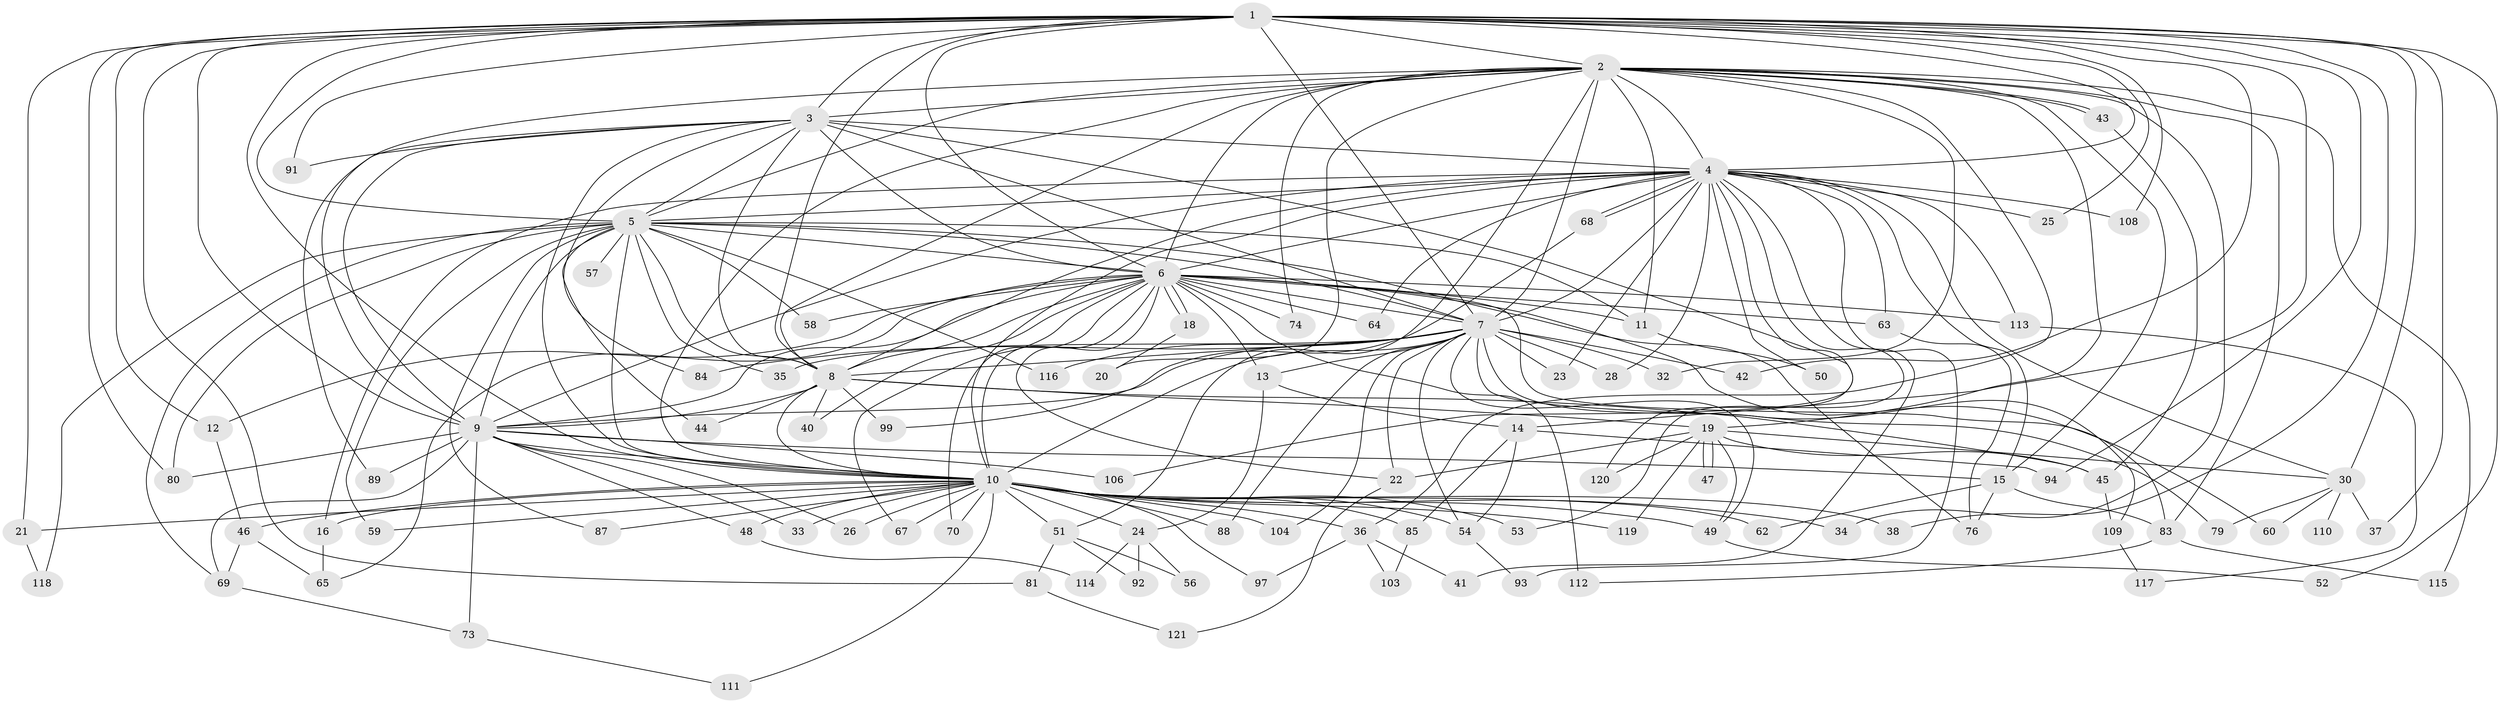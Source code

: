 // original degree distribution, {24: 0.008264462809917356, 23: 0.008264462809917356, 13: 0.008264462809917356, 29: 0.008264462809917356, 20: 0.01652892561983471, 28: 0.008264462809917356, 25: 0.008264462809917356, 16: 0.008264462809917356, 33: 0.008264462809917356, 4: 0.09090909090909091, 5: 0.049586776859504134, 3: 0.15702479338842976, 11: 0.008264462809917356, 2: 0.5867768595041323, 6: 0.01652892561983471, 7: 0.008264462809917356}
// Generated by graph-tools (version 1.1) at 2025/41/03/06/25 10:41:41]
// undirected, 97 vertices, 229 edges
graph export_dot {
graph [start="1"]
  node [color=gray90,style=filled];
  1 [super="+66"];
  2 [super="+77"];
  3 [super="+17"];
  4 [super="+31"];
  5 [super="+39"];
  6 [super="+75"];
  7 [super="+95"];
  8 [super="+55"];
  9 [super="+105"];
  10 [super="+27"];
  11 [super="+61"];
  12;
  13;
  14;
  15 [super="+29"];
  16;
  18;
  19 [super="+71"];
  20;
  21;
  22 [super="+82"];
  23;
  24;
  25;
  26;
  28;
  30 [super="+86"];
  32;
  33;
  34;
  35;
  36;
  37;
  38;
  40;
  41;
  42;
  43;
  44;
  45 [super="+90"];
  46 [super="+98"];
  47;
  48;
  49;
  50;
  51 [super="+100"];
  52;
  53;
  54 [super="+96"];
  56;
  57;
  58;
  59;
  60;
  62;
  63;
  64;
  65 [super="+78"];
  67;
  68;
  69 [super="+72"];
  70;
  73;
  74;
  76 [super="+102"];
  79;
  80 [super="+101"];
  81;
  83 [super="+107"];
  84;
  85;
  87;
  88;
  89;
  91;
  92;
  93;
  94;
  97;
  99;
  103;
  104;
  106;
  108;
  109;
  110;
  111;
  112;
  113;
  114;
  115;
  116;
  117;
  118;
  119;
  120;
  121;
  1 -- 2;
  1 -- 3;
  1 -- 4 [weight=2];
  1 -- 5;
  1 -- 6;
  1 -- 7;
  1 -- 8;
  1 -- 9;
  1 -- 10;
  1 -- 12;
  1 -- 14;
  1 -- 21;
  1 -- 25;
  1 -- 30;
  1 -- 37;
  1 -- 38;
  1 -- 42;
  1 -- 52;
  1 -- 80;
  1 -- 81;
  1 -- 91;
  1 -- 94;
  1 -- 108;
  2 -- 3 [weight=2];
  2 -- 4;
  2 -- 5;
  2 -- 6;
  2 -- 7;
  2 -- 8;
  2 -- 9;
  2 -- 10;
  2 -- 11;
  2 -- 15;
  2 -- 19 [weight=2];
  2 -- 20;
  2 -- 32;
  2 -- 34;
  2 -- 36;
  2 -- 43;
  2 -- 43;
  2 -- 51;
  2 -- 74;
  2 -- 115;
  2 -- 83;
  3 -- 4;
  3 -- 5;
  3 -- 6;
  3 -- 7;
  3 -- 8;
  3 -- 9;
  3 -- 10;
  3 -- 84;
  3 -- 89;
  3 -- 120;
  3 -- 91;
  4 -- 5;
  4 -- 6;
  4 -- 7;
  4 -- 8;
  4 -- 9 [weight=2];
  4 -- 10;
  4 -- 15 [weight=2];
  4 -- 16;
  4 -- 23;
  4 -- 25;
  4 -- 28;
  4 -- 30;
  4 -- 41;
  4 -- 50;
  4 -- 53;
  4 -- 63;
  4 -- 64;
  4 -- 68;
  4 -- 68;
  4 -- 93;
  4 -- 106;
  4 -- 108;
  4 -- 113;
  5 -- 6;
  5 -- 7;
  5 -- 8;
  5 -- 9 [weight=2];
  5 -- 10;
  5 -- 35;
  5 -- 44;
  5 -- 57 [weight=2];
  5 -- 58;
  5 -- 59;
  5 -- 69;
  5 -- 76;
  5 -- 116;
  5 -- 118;
  5 -- 80;
  5 -- 87;
  5 -- 11;
  6 -- 7;
  6 -- 8;
  6 -- 9;
  6 -- 10;
  6 -- 11;
  6 -- 12;
  6 -- 13;
  6 -- 18;
  6 -- 18;
  6 -- 40;
  6 -- 58;
  6 -- 60;
  6 -- 63 [weight=2];
  6 -- 64;
  6 -- 65;
  6 -- 67;
  6 -- 70;
  6 -- 74;
  6 -- 112;
  6 -- 113;
  6 -- 83;
  6 -- 22;
  7 -- 8;
  7 -- 9;
  7 -- 10 [weight=2];
  7 -- 13;
  7 -- 22;
  7 -- 23;
  7 -- 28;
  7 -- 32;
  7 -- 35;
  7 -- 42;
  7 -- 49;
  7 -- 54;
  7 -- 79;
  7 -- 84;
  7 -- 88;
  7 -- 104;
  7 -- 109;
  7 -- 116;
  8 -- 9;
  8 -- 10;
  8 -- 19;
  8 -- 40;
  8 -- 44;
  8 -- 99;
  8 -- 45;
  9 -- 10;
  9 -- 26;
  9 -- 33;
  9 -- 48;
  9 -- 69;
  9 -- 73;
  9 -- 80;
  9 -- 89;
  9 -- 106;
  9 -- 15;
  10 -- 16 [weight=2];
  10 -- 21;
  10 -- 24;
  10 -- 26;
  10 -- 34;
  10 -- 38;
  10 -- 46;
  10 -- 48;
  10 -- 49;
  10 -- 51 [weight=2];
  10 -- 53;
  10 -- 54;
  10 -- 59;
  10 -- 62;
  10 -- 67;
  10 -- 85;
  10 -- 87;
  10 -- 88;
  10 -- 97;
  10 -- 104;
  10 -- 111;
  10 -- 119;
  10 -- 33;
  10 -- 36;
  10 -- 70;
  11 -- 50;
  12 -- 46 [weight=2];
  13 -- 14;
  13 -- 24;
  14 -- 85;
  14 -- 94;
  14 -- 54;
  15 -- 76;
  15 -- 83;
  15 -- 62;
  16 -- 65;
  18 -- 20;
  19 -- 22;
  19 -- 45;
  19 -- 47;
  19 -- 47;
  19 -- 119;
  19 -- 120;
  19 -- 49;
  19 -- 30;
  21 -- 118;
  22 -- 121;
  24 -- 56;
  24 -- 92;
  24 -- 114;
  30 -- 37;
  30 -- 60;
  30 -- 79;
  30 -- 110 [weight=2];
  36 -- 41;
  36 -- 97;
  36 -- 103;
  43 -- 45;
  45 -- 109;
  46 -- 65;
  46 -- 69;
  48 -- 114;
  49 -- 52;
  51 -- 56;
  51 -- 81;
  51 -- 92;
  54 -- 93;
  63 -- 76;
  68 -- 99;
  69 -- 73;
  73 -- 111;
  81 -- 121;
  83 -- 112;
  83 -- 115;
  85 -- 103;
  109 -- 117;
  113 -- 117;
}
